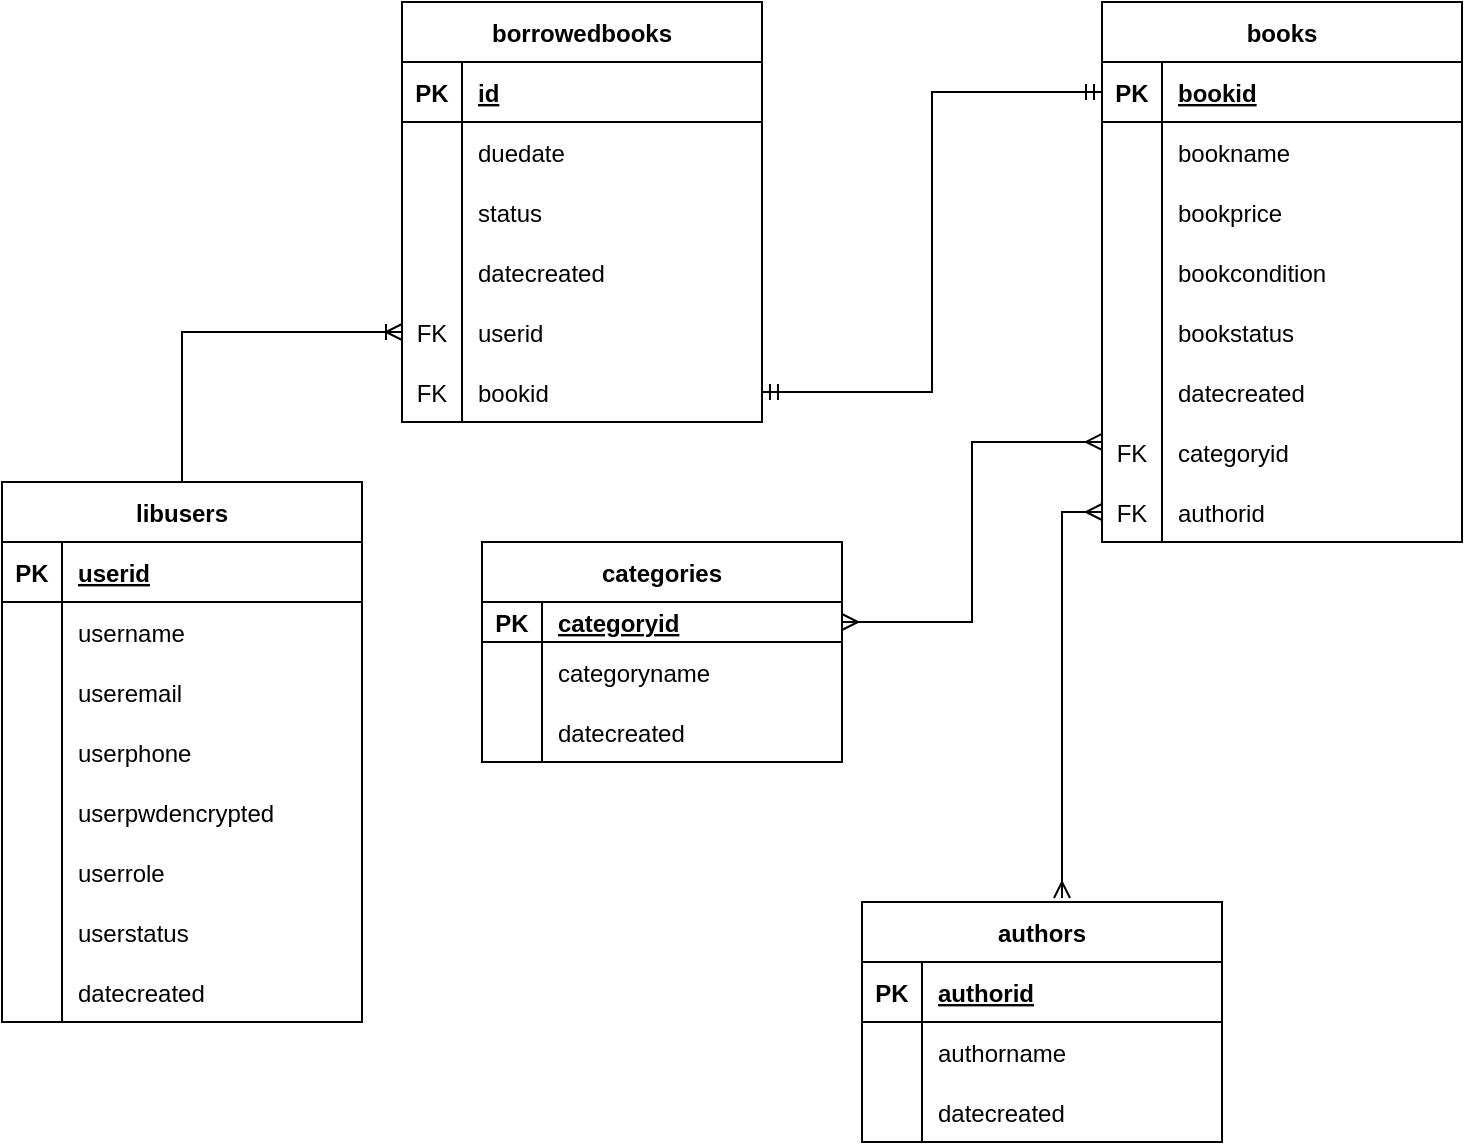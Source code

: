 <mxfile version="16.6.4" type="device"><diagram id="s6y3Pw7xBLYoYSXqy6cU" name="Page-1"><mxGraphModel dx="1038" dy="579" grid="1" gridSize="10" guides="1" tooltips="1" connect="1" arrows="1" fold="1" page="1" pageScale="1" pageWidth="850" pageHeight="1100" math="0" shadow="0"><root><mxCell id="0"/><mxCell id="1" parent="0"/><mxCell id="WYqAFMlfxp9IV0f0ydCs-27" value="authors" style="shape=table;startSize=30;container=1;collapsible=1;childLayout=tableLayout;fixedRows=1;rowLines=0;fontStyle=1;align=center;resizeLast=1;" vertex="1" parent="1"><mxGeometry x="500" y="490" width="180" height="120" as="geometry"/></mxCell><mxCell id="WYqAFMlfxp9IV0f0ydCs-28" value="" style="shape=tableRow;horizontal=0;startSize=0;swimlaneHead=0;swimlaneBody=0;fillColor=none;collapsible=0;dropTarget=0;points=[[0,0.5],[1,0.5]];portConstraint=eastwest;top=0;left=0;right=0;bottom=1;" vertex="1" parent="WYqAFMlfxp9IV0f0ydCs-27"><mxGeometry y="30" width="180" height="30" as="geometry"/></mxCell><mxCell id="WYqAFMlfxp9IV0f0ydCs-29" value="PK" style="shape=partialRectangle;connectable=0;fillColor=none;top=0;left=0;bottom=0;right=0;fontStyle=1;overflow=hidden;" vertex="1" parent="WYqAFMlfxp9IV0f0ydCs-28"><mxGeometry width="30" height="30" as="geometry"><mxRectangle width="30" height="30" as="alternateBounds"/></mxGeometry></mxCell><mxCell id="WYqAFMlfxp9IV0f0ydCs-30" value="authorid" style="shape=partialRectangle;connectable=0;fillColor=none;top=0;left=0;bottom=0;right=0;align=left;spacingLeft=6;fontStyle=5;overflow=hidden;" vertex="1" parent="WYqAFMlfxp9IV0f0ydCs-28"><mxGeometry x="30" width="150" height="30" as="geometry"><mxRectangle width="150" height="30" as="alternateBounds"/></mxGeometry></mxCell><mxCell id="WYqAFMlfxp9IV0f0ydCs-31" value="" style="shape=tableRow;horizontal=0;startSize=0;swimlaneHead=0;swimlaneBody=0;fillColor=none;collapsible=0;dropTarget=0;points=[[0,0.5],[1,0.5]];portConstraint=eastwest;top=0;left=0;right=0;bottom=0;" vertex="1" parent="WYqAFMlfxp9IV0f0ydCs-27"><mxGeometry y="60" width="180" height="30" as="geometry"/></mxCell><mxCell id="WYqAFMlfxp9IV0f0ydCs-32" value="" style="shape=partialRectangle;connectable=0;fillColor=none;top=0;left=0;bottom=0;right=0;editable=1;overflow=hidden;" vertex="1" parent="WYqAFMlfxp9IV0f0ydCs-31"><mxGeometry width="30" height="30" as="geometry"><mxRectangle width="30" height="30" as="alternateBounds"/></mxGeometry></mxCell><mxCell id="WYqAFMlfxp9IV0f0ydCs-33" value="authorname" style="shape=partialRectangle;connectable=0;fillColor=none;top=0;left=0;bottom=0;right=0;align=left;spacingLeft=6;overflow=hidden;" vertex="1" parent="WYqAFMlfxp9IV0f0ydCs-31"><mxGeometry x="30" width="150" height="30" as="geometry"><mxRectangle width="150" height="30" as="alternateBounds"/></mxGeometry></mxCell><mxCell id="WYqAFMlfxp9IV0f0ydCs-171" style="shape=tableRow;horizontal=0;startSize=0;swimlaneHead=0;swimlaneBody=0;fillColor=none;collapsible=0;dropTarget=0;points=[[0,0.5],[1,0.5]];portConstraint=eastwest;top=0;left=0;right=0;bottom=0;" vertex="1" parent="WYqAFMlfxp9IV0f0ydCs-27"><mxGeometry y="90" width="180" height="30" as="geometry"/></mxCell><mxCell id="WYqAFMlfxp9IV0f0ydCs-172" style="shape=partialRectangle;connectable=0;fillColor=none;top=0;left=0;bottom=0;right=0;editable=1;overflow=hidden;" vertex="1" parent="WYqAFMlfxp9IV0f0ydCs-171"><mxGeometry width="30" height="30" as="geometry"><mxRectangle width="30" height="30" as="alternateBounds"/></mxGeometry></mxCell><mxCell id="WYqAFMlfxp9IV0f0ydCs-173" value="datecreated" style="shape=partialRectangle;connectable=0;fillColor=none;top=0;left=0;bottom=0;right=0;align=left;spacingLeft=6;overflow=hidden;" vertex="1" parent="WYqAFMlfxp9IV0f0ydCs-171"><mxGeometry x="30" width="150" height="30" as="geometry"><mxRectangle width="150" height="30" as="alternateBounds"/></mxGeometry></mxCell><mxCell id="WYqAFMlfxp9IV0f0ydCs-56" value="books" style="shape=table;startSize=30;container=1;collapsible=1;childLayout=tableLayout;fixedRows=1;rowLines=0;fontStyle=1;align=center;resizeLast=1;fillColor=default;" vertex="1" parent="1"><mxGeometry x="620" y="40" width="180" height="270" as="geometry"/></mxCell><mxCell id="WYqAFMlfxp9IV0f0ydCs-57" value="" style="shape=tableRow;horizontal=0;startSize=0;swimlaneHead=0;swimlaneBody=0;fillColor=none;collapsible=0;dropTarget=0;points=[[0,0.5],[1,0.5]];portConstraint=eastwest;top=0;left=0;right=0;bottom=1;" vertex="1" parent="WYqAFMlfxp9IV0f0ydCs-56"><mxGeometry y="30" width="180" height="30" as="geometry"/></mxCell><mxCell id="WYqAFMlfxp9IV0f0ydCs-58" value="PK" style="shape=partialRectangle;connectable=0;fillColor=none;top=0;left=0;bottom=0;right=0;fontStyle=1;overflow=hidden;" vertex="1" parent="WYqAFMlfxp9IV0f0ydCs-57"><mxGeometry width="30" height="30" as="geometry"><mxRectangle width="30" height="30" as="alternateBounds"/></mxGeometry></mxCell><mxCell id="WYqAFMlfxp9IV0f0ydCs-59" value="bookid" style="shape=partialRectangle;connectable=0;fillColor=none;top=0;left=0;bottom=0;right=0;align=left;spacingLeft=6;fontStyle=5;overflow=hidden;" vertex="1" parent="WYqAFMlfxp9IV0f0ydCs-57"><mxGeometry x="30" width="150" height="30" as="geometry"><mxRectangle width="150" height="30" as="alternateBounds"/></mxGeometry></mxCell><mxCell id="WYqAFMlfxp9IV0f0ydCs-60" value="" style="shape=tableRow;horizontal=0;startSize=0;swimlaneHead=0;swimlaneBody=0;fillColor=none;collapsible=0;dropTarget=0;points=[[0,0.5],[1,0.5]];portConstraint=eastwest;top=0;left=0;right=0;bottom=0;" vertex="1" parent="WYqAFMlfxp9IV0f0ydCs-56"><mxGeometry y="60" width="180" height="30" as="geometry"/></mxCell><mxCell id="WYqAFMlfxp9IV0f0ydCs-61" value="" style="shape=partialRectangle;connectable=0;fillColor=none;top=0;left=0;bottom=0;right=0;editable=1;overflow=hidden;" vertex="1" parent="WYqAFMlfxp9IV0f0ydCs-60"><mxGeometry width="30" height="30" as="geometry"><mxRectangle width="30" height="30" as="alternateBounds"/></mxGeometry></mxCell><mxCell id="WYqAFMlfxp9IV0f0ydCs-62" value="bookname" style="shape=partialRectangle;connectable=0;fillColor=none;top=0;left=0;bottom=0;right=0;align=left;spacingLeft=6;overflow=hidden;" vertex="1" parent="WYqAFMlfxp9IV0f0ydCs-60"><mxGeometry x="30" width="150" height="30" as="geometry"><mxRectangle width="150" height="30" as="alternateBounds"/></mxGeometry></mxCell><mxCell id="WYqAFMlfxp9IV0f0ydCs-63" value="" style="shape=tableRow;horizontal=0;startSize=0;swimlaneHead=0;swimlaneBody=0;fillColor=none;collapsible=0;dropTarget=0;points=[[0,0.5],[1,0.5]];portConstraint=eastwest;top=0;left=0;right=0;bottom=0;" vertex="1" parent="WYqAFMlfxp9IV0f0ydCs-56"><mxGeometry y="90" width="180" height="30" as="geometry"/></mxCell><mxCell id="WYqAFMlfxp9IV0f0ydCs-64" value="" style="shape=partialRectangle;connectable=0;fillColor=none;top=0;left=0;bottom=0;right=0;editable=1;overflow=hidden;" vertex="1" parent="WYqAFMlfxp9IV0f0ydCs-63"><mxGeometry width="30" height="30" as="geometry"><mxRectangle width="30" height="30" as="alternateBounds"/></mxGeometry></mxCell><mxCell id="WYqAFMlfxp9IV0f0ydCs-65" value="bookprice" style="shape=partialRectangle;connectable=0;fillColor=none;top=0;left=0;bottom=0;right=0;align=left;spacingLeft=6;overflow=hidden;" vertex="1" parent="WYqAFMlfxp9IV0f0ydCs-63"><mxGeometry x="30" width="150" height="30" as="geometry"><mxRectangle width="150" height="30" as="alternateBounds"/></mxGeometry></mxCell><mxCell id="WYqAFMlfxp9IV0f0ydCs-153" style="shape=tableRow;horizontal=0;startSize=0;swimlaneHead=0;swimlaneBody=0;fillColor=none;collapsible=0;dropTarget=0;points=[[0,0.5],[1,0.5]];portConstraint=eastwest;top=0;left=0;right=0;bottom=0;" vertex="1" parent="WYqAFMlfxp9IV0f0ydCs-56"><mxGeometry y="120" width="180" height="30" as="geometry"/></mxCell><mxCell id="WYqAFMlfxp9IV0f0ydCs-154" style="shape=partialRectangle;connectable=0;fillColor=none;top=0;left=0;bottom=0;right=0;fontStyle=0;overflow=hidden;" vertex="1" parent="WYqAFMlfxp9IV0f0ydCs-153"><mxGeometry width="30" height="30" as="geometry"><mxRectangle width="30" height="30" as="alternateBounds"/></mxGeometry></mxCell><mxCell id="WYqAFMlfxp9IV0f0ydCs-155" value="bookcondition" style="shape=partialRectangle;connectable=0;fillColor=none;top=0;left=0;bottom=0;right=0;align=left;spacingLeft=6;fontStyle=0;overflow=hidden;" vertex="1" parent="WYqAFMlfxp9IV0f0ydCs-153"><mxGeometry x="30" width="150" height="30" as="geometry"><mxRectangle width="150" height="30" as="alternateBounds"/></mxGeometry></mxCell><mxCell id="WYqAFMlfxp9IV0f0ydCs-156" style="shape=tableRow;horizontal=0;startSize=0;swimlaneHead=0;swimlaneBody=0;fillColor=none;collapsible=0;dropTarget=0;points=[[0,0.5],[1,0.5]];portConstraint=eastwest;top=0;left=0;right=0;bottom=0;" vertex="1" parent="WYqAFMlfxp9IV0f0ydCs-56"><mxGeometry y="150" width="180" height="30" as="geometry"/></mxCell><mxCell id="WYqAFMlfxp9IV0f0ydCs-157" style="shape=partialRectangle;connectable=0;fillColor=none;top=0;left=0;bottom=0;right=0;fontStyle=0;overflow=hidden;" vertex="1" parent="WYqAFMlfxp9IV0f0ydCs-156"><mxGeometry width="30" height="30" as="geometry"><mxRectangle width="30" height="30" as="alternateBounds"/></mxGeometry></mxCell><mxCell id="WYqAFMlfxp9IV0f0ydCs-158" value="bookstatus" style="shape=partialRectangle;connectable=0;fillColor=none;top=0;left=0;bottom=0;right=0;align=left;spacingLeft=6;fontStyle=0;overflow=hidden;" vertex="1" parent="WYqAFMlfxp9IV0f0ydCs-156"><mxGeometry x="30" width="150" height="30" as="geometry"><mxRectangle width="150" height="30" as="alternateBounds"/></mxGeometry></mxCell><mxCell id="WYqAFMlfxp9IV0f0ydCs-165" style="shape=tableRow;horizontal=0;startSize=0;swimlaneHead=0;swimlaneBody=0;fillColor=none;collapsible=0;dropTarget=0;points=[[0,0.5],[1,0.5]];portConstraint=eastwest;top=0;left=0;right=0;bottom=0;" vertex="1" parent="WYqAFMlfxp9IV0f0ydCs-56"><mxGeometry y="180" width="180" height="30" as="geometry"/></mxCell><mxCell id="WYqAFMlfxp9IV0f0ydCs-166" style="shape=partialRectangle;connectable=0;fillColor=none;top=0;left=0;bottom=0;right=0;fontStyle=0;overflow=hidden;" vertex="1" parent="WYqAFMlfxp9IV0f0ydCs-165"><mxGeometry width="30" height="30" as="geometry"><mxRectangle width="30" height="30" as="alternateBounds"/></mxGeometry></mxCell><mxCell id="WYqAFMlfxp9IV0f0ydCs-167" value="datecreated" style="shape=partialRectangle;connectable=0;fillColor=none;top=0;left=0;bottom=0;right=0;align=left;spacingLeft=6;fontStyle=0;overflow=hidden;" vertex="1" parent="WYqAFMlfxp9IV0f0ydCs-165"><mxGeometry x="30" width="150" height="30" as="geometry"><mxRectangle width="150" height="30" as="alternateBounds"/></mxGeometry></mxCell><mxCell id="WYqAFMlfxp9IV0f0ydCs-75" value="" style="shape=tableRow;horizontal=0;startSize=0;swimlaneHead=0;swimlaneBody=0;fillColor=none;collapsible=0;dropTarget=0;points=[[0,0.5],[1,0.5]];portConstraint=eastwest;top=0;left=0;right=0;bottom=0;" vertex="1" parent="WYqAFMlfxp9IV0f0ydCs-56"><mxGeometry y="210" width="180" height="30" as="geometry"/></mxCell><mxCell id="WYqAFMlfxp9IV0f0ydCs-76" value="FK" style="shape=partialRectangle;connectable=0;fillColor=none;top=0;left=0;bottom=0;right=0;fontStyle=0;overflow=hidden;" vertex="1" parent="WYqAFMlfxp9IV0f0ydCs-75"><mxGeometry width="30" height="30" as="geometry"><mxRectangle width="30" height="30" as="alternateBounds"/></mxGeometry></mxCell><mxCell id="WYqAFMlfxp9IV0f0ydCs-77" value="categoryid" style="shape=partialRectangle;connectable=0;fillColor=none;top=0;left=0;bottom=0;right=0;align=left;spacingLeft=6;fontStyle=0;overflow=hidden;" vertex="1" parent="WYqAFMlfxp9IV0f0ydCs-75"><mxGeometry x="30" width="150" height="30" as="geometry"><mxRectangle width="150" height="30" as="alternateBounds"/></mxGeometry></mxCell><mxCell id="WYqAFMlfxp9IV0f0ydCs-71" value="" style="shape=tableRow;horizontal=0;startSize=0;swimlaneHead=0;swimlaneBody=0;fillColor=none;collapsible=0;dropTarget=0;points=[[0,0.5],[1,0.5]];portConstraint=eastwest;top=0;left=0;right=0;bottom=0;" vertex="1" parent="WYqAFMlfxp9IV0f0ydCs-56"><mxGeometry y="240" width="180" height="30" as="geometry"/></mxCell><mxCell id="WYqAFMlfxp9IV0f0ydCs-72" value="FK" style="shape=partialRectangle;connectable=0;fillColor=none;top=0;left=0;bottom=0;right=0;fontStyle=0;overflow=hidden;" vertex="1" parent="WYqAFMlfxp9IV0f0ydCs-71"><mxGeometry width="30" height="30" as="geometry"><mxRectangle width="30" height="30" as="alternateBounds"/></mxGeometry></mxCell><mxCell id="WYqAFMlfxp9IV0f0ydCs-73" value="authorid" style="shape=partialRectangle;connectable=0;fillColor=none;top=0;left=0;bottom=0;right=0;align=left;spacingLeft=6;fontStyle=0;overflow=hidden;" vertex="1" parent="WYqAFMlfxp9IV0f0ydCs-71"><mxGeometry x="30" width="150" height="30" as="geometry"><mxRectangle width="150" height="30" as="alternateBounds"/></mxGeometry></mxCell><mxCell id="WYqAFMlfxp9IV0f0ydCs-78" value="borrowedbooks" style="shape=table;startSize=30;container=1;collapsible=1;childLayout=tableLayout;fixedRows=1;rowLines=0;fontStyle=1;align=center;resizeLast=1;fillColor=default;" vertex="1" parent="1"><mxGeometry x="270" y="40" width="180" height="210" as="geometry"/></mxCell><mxCell id="WYqAFMlfxp9IV0f0ydCs-79" value="" style="shape=tableRow;horizontal=0;startSize=0;swimlaneHead=0;swimlaneBody=0;fillColor=none;collapsible=0;dropTarget=0;points=[[0,0.5],[1,0.5]];portConstraint=eastwest;top=0;left=0;right=0;bottom=1;" vertex="1" parent="WYqAFMlfxp9IV0f0ydCs-78"><mxGeometry y="30" width="180" height="30" as="geometry"/></mxCell><mxCell id="WYqAFMlfxp9IV0f0ydCs-80" value="PK" style="shape=partialRectangle;connectable=0;fillColor=none;top=0;left=0;bottom=0;right=0;fontStyle=1;overflow=hidden;" vertex="1" parent="WYqAFMlfxp9IV0f0ydCs-79"><mxGeometry width="30" height="30" as="geometry"><mxRectangle width="30" height="30" as="alternateBounds"/></mxGeometry></mxCell><mxCell id="WYqAFMlfxp9IV0f0ydCs-81" value="id" style="shape=partialRectangle;connectable=0;fillColor=none;top=0;left=0;bottom=0;right=0;align=left;spacingLeft=6;fontStyle=5;overflow=hidden;" vertex="1" parent="WYqAFMlfxp9IV0f0ydCs-79"><mxGeometry x="30" width="150" height="30" as="geometry"><mxRectangle width="150" height="30" as="alternateBounds"/></mxGeometry></mxCell><mxCell id="WYqAFMlfxp9IV0f0ydCs-100" value="" style="shape=tableRow;horizontal=0;startSize=0;swimlaneHead=0;swimlaneBody=0;fillColor=none;collapsible=0;dropTarget=0;points=[[0,0.5],[1,0.5]];portConstraint=eastwest;top=0;left=0;right=0;bottom=0;" vertex="1" parent="WYqAFMlfxp9IV0f0ydCs-78"><mxGeometry y="60" width="180" height="30" as="geometry"/></mxCell><mxCell id="WYqAFMlfxp9IV0f0ydCs-101" value="" style="shape=partialRectangle;connectable=0;fillColor=none;top=0;left=0;bottom=0;right=0;editable=1;overflow=hidden;" vertex="1" parent="WYqAFMlfxp9IV0f0ydCs-100"><mxGeometry width="30" height="30" as="geometry"><mxRectangle width="30" height="30" as="alternateBounds"/></mxGeometry></mxCell><mxCell id="WYqAFMlfxp9IV0f0ydCs-102" value="duedate" style="shape=partialRectangle;connectable=0;fillColor=none;top=0;left=0;bottom=0;right=0;align=left;spacingLeft=6;overflow=hidden;" vertex="1" parent="WYqAFMlfxp9IV0f0ydCs-100"><mxGeometry x="30" width="150" height="30" as="geometry"><mxRectangle width="150" height="30" as="alternateBounds"/></mxGeometry></mxCell><mxCell id="WYqAFMlfxp9IV0f0ydCs-159" style="shape=tableRow;horizontal=0;startSize=0;swimlaneHead=0;swimlaneBody=0;fillColor=none;collapsible=0;dropTarget=0;points=[[0,0.5],[1,0.5]];portConstraint=eastwest;top=0;left=0;right=0;bottom=0;" vertex="1" parent="WYqAFMlfxp9IV0f0ydCs-78"><mxGeometry y="90" width="180" height="30" as="geometry"/></mxCell><mxCell id="WYqAFMlfxp9IV0f0ydCs-160" style="shape=partialRectangle;connectable=0;fillColor=none;top=0;left=0;bottom=0;right=0;fontStyle=0;overflow=hidden;" vertex="1" parent="WYqAFMlfxp9IV0f0ydCs-159"><mxGeometry width="30" height="30" as="geometry"><mxRectangle width="30" height="30" as="alternateBounds"/></mxGeometry></mxCell><mxCell id="WYqAFMlfxp9IV0f0ydCs-161" value="status" style="shape=partialRectangle;connectable=0;fillColor=none;top=0;left=0;bottom=0;right=0;align=left;spacingLeft=6;fontStyle=0;overflow=hidden;" vertex="1" parent="WYqAFMlfxp9IV0f0ydCs-159"><mxGeometry x="30" width="150" height="30" as="geometry"><mxRectangle width="150" height="30" as="alternateBounds"/></mxGeometry></mxCell><mxCell id="WYqAFMlfxp9IV0f0ydCs-162" style="shape=tableRow;horizontal=0;startSize=0;swimlaneHead=0;swimlaneBody=0;fillColor=none;collapsible=0;dropTarget=0;points=[[0,0.5],[1,0.5]];portConstraint=eastwest;top=0;left=0;right=0;bottom=0;" vertex="1" parent="WYqAFMlfxp9IV0f0ydCs-78"><mxGeometry y="120" width="180" height="30" as="geometry"/></mxCell><mxCell id="WYqAFMlfxp9IV0f0ydCs-163" style="shape=partialRectangle;connectable=0;fillColor=none;top=0;left=0;bottom=0;right=0;fontStyle=0;overflow=hidden;" vertex="1" parent="WYqAFMlfxp9IV0f0ydCs-162"><mxGeometry width="30" height="30" as="geometry"><mxRectangle width="30" height="30" as="alternateBounds"/></mxGeometry></mxCell><mxCell id="WYqAFMlfxp9IV0f0ydCs-164" value="datecreated" style="shape=partialRectangle;connectable=0;fillColor=none;top=0;left=0;bottom=0;right=0;align=left;spacingLeft=6;fontStyle=0;overflow=hidden;" vertex="1" parent="WYqAFMlfxp9IV0f0ydCs-162"><mxGeometry x="30" width="150" height="30" as="geometry"><mxRectangle width="150" height="30" as="alternateBounds"/></mxGeometry></mxCell><mxCell id="WYqAFMlfxp9IV0f0ydCs-96" value="" style="shape=tableRow;horizontal=0;startSize=0;swimlaneHead=0;swimlaneBody=0;fillColor=none;collapsible=0;dropTarget=0;points=[[0,0.5],[1,0.5]];portConstraint=eastwest;top=0;left=0;right=0;bottom=0;" vertex="1" parent="WYqAFMlfxp9IV0f0ydCs-78"><mxGeometry y="150" width="180" height="30" as="geometry"/></mxCell><mxCell id="WYqAFMlfxp9IV0f0ydCs-97" value="FK" style="shape=partialRectangle;connectable=0;fillColor=none;top=0;left=0;bottom=0;right=0;fontStyle=0;overflow=hidden;" vertex="1" parent="WYqAFMlfxp9IV0f0ydCs-96"><mxGeometry width="30" height="30" as="geometry"><mxRectangle width="30" height="30" as="alternateBounds"/></mxGeometry></mxCell><mxCell id="WYqAFMlfxp9IV0f0ydCs-98" value="userid" style="shape=partialRectangle;connectable=0;fillColor=none;top=0;left=0;bottom=0;right=0;align=left;spacingLeft=6;fontStyle=0;overflow=hidden;" vertex="1" parent="WYqAFMlfxp9IV0f0ydCs-96"><mxGeometry x="30" width="150" height="30" as="geometry"><mxRectangle width="150" height="30" as="alternateBounds"/></mxGeometry></mxCell><mxCell id="WYqAFMlfxp9IV0f0ydCs-92" value="" style="shape=tableRow;horizontal=0;startSize=0;swimlaneHead=0;swimlaneBody=0;fillColor=none;collapsible=0;dropTarget=0;points=[[0,0.5],[1,0.5]];portConstraint=eastwest;top=0;left=0;right=0;bottom=0;" vertex="1" parent="WYqAFMlfxp9IV0f0ydCs-78"><mxGeometry y="180" width="180" height="30" as="geometry"/></mxCell><mxCell id="WYqAFMlfxp9IV0f0ydCs-93" value="FK" style="shape=partialRectangle;connectable=0;fillColor=none;top=0;left=0;bottom=0;right=0;fontStyle=0;overflow=hidden;" vertex="1" parent="WYqAFMlfxp9IV0f0ydCs-92"><mxGeometry width="30" height="30" as="geometry"><mxRectangle width="30" height="30" as="alternateBounds"/></mxGeometry></mxCell><mxCell id="WYqAFMlfxp9IV0f0ydCs-94" value="bookid" style="shape=partialRectangle;connectable=0;fillColor=none;top=0;left=0;bottom=0;right=0;align=left;spacingLeft=6;fontStyle=0;overflow=hidden;" vertex="1" parent="WYqAFMlfxp9IV0f0ydCs-92"><mxGeometry x="30" width="150" height="30" as="geometry"><mxRectangle width="150" height="30" as="alternateBounds"/></mxGeometry></mxCell><mxCell id="WYqAFMlfxp9IV0f0ydCs-103" value="categories" style="shape=table;startSize=30;container=1;collapsible=1;childLayout=tableLayout;fixedRows=1;rowLines=0;fontStyle=1;align=center;resizeLast=1;fillColor=default;" vertex="1" parent="1"><mxGeometry x="310" y="310" width="180" height="110" as="geometry"/></mxCell><mxCell id="WYqAFMlfxp9IV0f0ydCs-104" value="" style="shape=tableRow;horizontal=0;startSize=0;swimlaneHead=0;swimlaneBody=0;fillColor=none;collapsible=0;dropTarget=0;points=[[0,0.5],[1,0.5]];portConstraint=eastwest;top=0;left=0;right=0;bottom=1;" vertex="1" parent="WYqAFMlfxp9IV0f0ydCs-103"><mxGeometry y="30" width="180" height="20" as="geometry"/></mxCell><mxCell id="WYqAFMlfxp9IV0f0ydCs-105" value="PK" style="shape=partialRectangle;connectable=0;fillColor=none;top=0;left=0;bottom=0;right=0;fontStyle=1;overflow=hidden;" vertex="1" parent="WYqAFMlfxp9IV0f0ydCs-104"><mxGeometry width="30" height="20" as="geometry"><mxRectangle width="30" height="20" as="alternateBounds"/></mxGeometry></mxCell><mxCell id="WYqAFMlfxp9IV0f0ydCs-106" value="categoryid" style="shape=partialRectangle;connectable=0;fillColor=none;top=0;left=0;bottom=0;right=0;align=left;spacingLeft=6;fontStyle=5;overflow=hidden;" vertex="1" parent="WYqAFMlfxp9IV0f0ydCs-104"><mxGeometry x="30" width="150" height="20" as="geometry"><mxRectangle width="150" height="20" as="alternateBounds"/></mxGeometry></mxCell><mxCell id="WYqAFMlfxp9IV0f0ydCs-107" value="" style="shape=tableRow;horizontal=0;startSize=0;swimlaneHead=0;swimlaneBody=0;fillColor=none;collapsible=0;dropTarget=0;points=[[0,0.5],[1,0.5]];portConstraint=eastwest;top=0;left=0;right=0;bottom=0;" vertex="1" parent="WYqAFMlfxp9IV0f0ydCs-103"><mxGeometry y="50" width="180" height="30" as="geometry"/></mxCell><mxCell id="WYqAFMlfxp9IV0f0ydCs-108" value="" style="shape=partialRectangle;connectable=0;fillColor=none;top=0;left=0;bottom=0;right=0;editable=1;overflow=hidden;" vertex="1" parent="WYqAFMlfxp9IV0f0ydCs-107"><mxGeometry width="30" height="30" as="geometry"><mxRectangle width="30" height="30" as="alternateBounds"/></mxGeometry></mxCell><mxCell id="WYqAFMlfxp9IV0f0ydCs-109" value="categoryname" style="shape=partialRectangle;connectable=0;fillColor=none;top=0;left=0;bottom=0;right=0;align=left;spacingLeft=6;overflow=hidden;" vertex="1" parent="WYqAFMlfxp9IV0f0ydCs-107"><mxGeometry x="30" width="150" height="30" as="geometry"><mxRectangle width="150" height="30" as="alternateBounds"/></mxGeometry></mxCell><mxCell id="WYqAFMlfxp9IV0f0ydCs-168" style="shape=tableRow;horizontal=0;startSize=0;swimlaneHead=0;swimlaneBody=0;fillColor=none;collapsible=0;dropTarget=0;points=[[0,0.5],[1,0.5]];portConstraint=eastwest;top=0;left=0;right=0;bottom=0;" vertex="1" parent="WYqAFMlfxp9IV0f0ydCs-103"><mxGeometry y="80" width="180" height="30" as="geometry"/></mxCell><mxCell id="WYqAFMlfxp9IV0f0ydCs-169" style="shape=partialRectangle;connectable=0;fillColor=none;top=0;left=0;bottom=0;right=0;editable=1;overflow=hidden;" vertex="1" parent="WYqAFMlfxp9IV0f0ydCs-168"><mxGeometry width="30" height="30" as="geometry"><mxRectangle width="30" height="30" as="alternateBounds"/></mxGeometry></mxCell><mxCell id="WYqAFMlfxp9IV0f0ydCs-170" value="datecreated" style="shape=partialRectangle;connectable=0;fillColor=none;top=0;left=0;bottom=0;right=0;align=left;spacingLeft=6;overflow=hidden;" vertex="1" parent="WYqAFMlfxp9IV0f0ydCs-168"><mxGeometry x="30" width="150" height="30" as="geometry"><mxRectangle width="150" height="30" as="alternateBounds"/></mxGeometry></mxCell><mxCell id="WYqAFMlfxp9IV0f0ydCs-116" value="libusers" style="shape=table;startSize=30;container=1;collapsible=1;childLayout=tableLayout;fixedRows=1;rowLines=0;fontStyle=1;align=center;resizeLast=1;fillColor=default;" vertex="1" parent="1"><mxGeometry x="70" y="280" width="180" height="270" as="geometry"/></mxCell><mxCell id="WYqAFMlfxp9IV0f0ydCs-117" value="" style="shape=tableRow;horizontal=0;startSize=0;swimlaneHead=0;swimlaneBody=0;fillColor=none;collapsible=0;dropTarget=0;points=[[0,0.5],[1,0.5]];portConstraint=eastwest;top=0;left=0;right=0;bottom=1;" vertex="1" parent="WYqAFMlfxp9IV0f0ydCs-116"><mxGeometry y="30" width="180" height="30" as="geometry"/></mxCell><mxCell id="WYqAFMlfxp9IV0f0ydCs-118" value="PK" style="shape=partialRectangle;connectable=0;fillColor=none;top=0;left=0;bottom=0;right=0;fontStyle=1;overflow=hidden;" vertex="1" parent="WYqAFMlfxp9IV0f0ydCs-117"><mxGeometry width="30" height="30" as="geometry"><mxRectangle width="30" height="30" as="alternateBounds"/></mxGeometry></mxCell><mxCell id="WYqAFMlfxp9IV0f0ydCs-119" value="userid" style="shape=partialRectangle;connectable=0;fillColor=none;top=0;left=0;bottom=0;right=0;align=left;spacingLeft=6;fontStyle=5;overflow=hidden;" vertex="1" parent="WYqAFMlfxp9IV0f0ydCs-117"><mxGeometry x="30" width="150" height="30" as="geometry"><mxRectangle width="150" height="30" as="alternateBounds"/></mxGeometry></mxCell><mxCell id="WYqAFMlfxp9IV0f0ydCs-120" value="" style="shape=tableRow;horizontal=0;startSize=0;swimlaneHead=0;swimlaneBody=0;fillColor=none;collapsible=0;dropTarget=0;points=[[0,0.5],[1,0.5]];portConstraint=eastwest;top=0;left=0;right=0;bottom=0;" vertex="1" parent="WYqAFMlfxp9IV0f0ydCs-116"><mxGeometry y="60" width="180" height="30" as="geometry"/></mxCell><mxCell id="WYqAFMlfxp9IV0f0ydCs-121" value="" style="shape=partialRectangle;connectable=0;fillColor=none;top=0;left=0;bottom=0;right=0;editable=1;overflow=hidden;" vertex="1" parent="WYqAFMlfxp9IV0f0ydCs-120"><mxGeometry width="30" height="30" as="geometry"><mxRectangle width="30" height="30" as="alternateBounds"/></mxGeometry></mxCell><mxCell id="WYqAFMlfxp9IV0f0ydCs-122" value="username" style="shape=partialRectangle;connectable=0;fillColor=none;top=0;left=0;bottom=0;right=0;align=left;spacingLeft=6;overflow=hidden;" vertex="1" parent="WYqAFMlfxp9IV0f0ydCs-120"><mxGeometry x="30" width="150" height="30" as="geometry"><mxRectangle width="150" height="30" as="alternateBounds"/></mxGeometry></mxCell><mxCell id="WYqAFMlfxp9IV0f0ydCs-123" value="" style="shape=tableRow;horizontal=0;startSize=0;swimlaneHead=0;swimlaneBody=0;fillColor=none;collapsible=0;dropTarget=0;points=[[0,0.5],[1,0.5]];portConstraint=eastwest;top=0;left=0;right=0;bottom=0;" vertex="1" parent="WYqAFMlfxp9IV0f0ydCs-116"><mxGeometry y="90" width="180" height="30" as="geometry"/></mxCell><mxCell id="WYqAFMlfxp9IV0f0ydCs-124" value="" style="shape=partialRectangle;connectable=0;fillColor=none;top=0;left=0;bottom=0;right=0;editable=1;overflow=hidden;" vertex="1" parent="WYqAFMlfxp9IV0f0ydCs-123"><mxGeometry width="30" height="30" as="geometry"><mxRectangle width="30" height="30" as="alternateBounds"/></mxGeometry></mxCell><mxCell id="WYqAFMlfxp9IV0f0ydCs-125" value="useremail" style="shape=partialRectangle;connectable=0;fillColor=none;top=0;left=0;bottom=0;right=0;align=left;spacingLeft=6;overflow=hidden;" vertex="1" parent="WYqAFMlfxp9IV0f0ydCs-123"><mxGeometry x="30" width="150" height="30" as="geometry"><mxRectangle width="150" height="30" as="alternateBounds"/></mxGeometry></mxCell><mxCell id="WYqAFMlfxp9IV0f0ydCs-126" value="" style="shape=tableRow;horizontal=0;startSize=0;swimlaneHead=0;swimlaneBody=0;fillColor=none;collapsible=0;dropTarget=0;points=[[0,0.5],[1,0.5]];portConstraint=eastwest;top=0;left=0;right=0;bottom=0;" vertex="1" parent="WYqAFMlfxp9IV0f0ydCs-116"><mxGeometry y="120" width="180" height="30" as="geometry"/></mxCell><mxCell id="WYqAFMlfxp9IV0f0ydCs-127" value="" style="shape=partialRectangle;connectable=0;fillColor=none;top=0;left=0;bottom=0;right=0;editable=1;overflow=hidden;" vertex="1" parent="WYqAFMlfxp9IV0f0ydCs-126"><mxGeometry width="30" height="30" as="geometry"><mxRectangle width="30" height="30" as="alternateBounds"/></mxGeometry></mxCell><mxCell id="WYqAFMlfxp9IV0f0ydCs-128" value="userphone" style="shape=partialRectangle;connectable=0;fillColor=none;top=0;left=0;bottom=0;right=0;align=left;spacingLeft=6;overflow=hidden;" vertex="1" parent="WYqAFMlfxp9IV0f0ydCs-126"><mxGeometry x="30" width="150" height="30" as="geometry"><mxRectangle width="150" height="30" as="alternateBounds"/></mxGeometry></mxCell><mxCell id="WYqAFMlfxp9IV0f0ydCs-130" value="" style="shape=tableRow;horizontal=0;startSize=0;swimlaneHead=0;swimlaneBody=0;fillColor=none;collapsible=0;dropTarget=0;points=[[0,0.5],[1,0.5]];portConstraint=eastwest;top=0;left=0;right=0;bottom=0;" vertex="1" parent="WYqAFMlfxp9IV0f0ydCs-116"><mxGeometry y="150" width="180" height="30" as="geometry"/></mxCell><mxCell id="WYqAFMlfxp9IV0f0ydCs-131" value="" style="shape=partialRectangle;connectable=0;fillColor=none;top=0;left=0;bottom=0;right=0;editable=1;overflow=hidden;" vertex="1" parent="WYqAFMlfxp9IV0f0ydCs-130"><mxGeometry width="30" height="30" as="geometry"><mxRectangle width="30" height="30" as="alternateBounds"/></mxGeometry></mxCell><mxCell id="WYqAFMlfxp9IV0f0ydCs-132" value="userpwdencrypted" style="shape=partialRectangle;connectable=0;fillColor=none;top=0;left=0;bottom=0;right=0;align=left;spacingLeft=6;overflow=hidden;" vertex="1" parent="WYqAFMlfxp9IV0f0ydCs-130"><mxGeometry x="30" width="150" height="30" as="geometry"><mxRectangle width="150" height="30" as="alternateBounds"/></mxGeometry></mxCell><mxCell id="WYqAFMlfxp9IV0f0ydCs-142" value="" style="shape=tableRow;horizontal=0;startSize=0;swimlaneHead=0;swimlaneBody=0;fillColor=none;collapsible=0;dropTarget=0;points=[[0,0.5],[1,0.5]];portConstraint=eastwest;top=0;left=0;right=0;bottom=0;" vertex="1" parent="WYqAFMlfxp9IV0f0ydCs-116"><mxGeometry y="180" width="180" height="30" as="geometry"/></mxCell><mxCell id="WYqAFMlfxp9IV0f0ydCs-143" value="" style="shape=partialRectangle;connectable=0;fillColor=none;top=0;left=0;bottom=0;right=0;editable=1;overflow=hidden;" vertex="1" parent="WYqAFMlfxp9IV0f0ydCs-142"><mxGeometry width="30" height="30" as="geometry"><mxRectangle width="30" height="30" as="alternateBounds"/></mxGeometry></mxCell><mxCell id="WYqAFMlfxp9IV0f0ydCs-144" value="userrole" style="shape=partialRectangle;connectable=0;fillColor=none;top=0;left=0;bottom=0;right=0;align=left;spacingLeft=6;overflow=hidden;" vertex="1" parent="WYqAFMlfxp9IV0f0ydCs-142"><mxGeometry x="30" width="150" height="30" as="geometry"><mxRectangle width="150" height="30" as="alternateBounds"/></mxGeometry></mxCell><mxCell id="WYqAFMlfxp9IV0f0ydCs-146" value="" style="shape=tableRow;horizontal=0;startSize=0;swimlaneHead=0;swimlaneBody=0;fillColor=none;collapsible=0;dropTarget=0;points=[[0,0.5],[1,0.5]];portConstraint=eastwest;top=0;left=0;right=0;bottom=0;" vertex="1" parent="WYqAFMlfxp9IV0f0ydCs-116"><mxGeometry y="210" width="180" height="30" as="geometry"/></mxCell><mxCell id="WYqAFMlfxp9IV0f0ydCs-147" value="" style="shape=partialRectangle;connectable=0;fillColor=none;top=0;left=0;bottom=0;right=0;editable=1;overflow=hidden;" vertex="1" parent="WYqAFMlfxp9IV0f0ydCs-146"><mxGeometry width="30" height="30" as="geometry"><mxRectangle width="30" height="30" as="alternateBounds"/></mxGeometry></mxCell><mxCell id="WYqAFMlfxp9IV0f0ydCs-148" value="userstatus" style="shape=partialRectangle;connectable=0;fillColor=none;top=0;left=0;bottom=0;right=0;align=left;spacingLeft=6;overflow=hidden;" vertex="1" parent="WYqAFMlfxp9IV0f0ydCs-146"><mxGeometry x="30" width="150" height="30" as="geometry"><mxRectangle width="150" height="30" as="alternateBounds"/></mxGeometry></mxCell><mxCell id="WYqAFMlfxp9IV0f0ydCs-150" value="" style="shape=tableRow;horizontal=0;startSize=0;swimlaneHead=0;swimlaneBody=0;fillColor=none;collapsible=0;dropTarget=0;points=[[0,0.5],[1,0.5]];portConstraint=eastwest;top=0;left=0;right=0;bottom=0;" vertex="1" parent="WYqAFMlfxp9IV0f0ydCs-116"><mxGeometry y="240" width="180" height="30" as="geometry"/></mxCell><mxCell id="WYqAFMlfxp9IV0f0ydCs-151" value="" style="shape=partialRectangle;connectable=0;fillColor=none;top=0;left=0;bottom=0;right=0;editable=1;overflow=hidden;" vertex="1" parent="WYqAFMlfxp9IV0f0ydCs-150"><mxGeometry width="30" height="30" as="geometry"><mxRectangle width="30" height="30" as="alternateBounds"/></mxGeometry></mxCell><mxCell id="WYqAFMlfxp9IV0f0ydCs-152" value="datecreated" style="shape=partialRectangle;connectable=0;fillColor=none;top=0;left=0;bottom=0;right=0;align=left;spacingLeft=6;overflow=hidden;" vertex="1" parent="WYqAFMlfxp9IV0f0ydCs-150"><mxGeometry x="30" width="150" height="30" as="geometry"><mxRectangle width="150" height="30" as="alternateBounds"/></mxGeometry></mxCell><mxCell id="WYqAFMlfxp9IV0f0ydCs-133" value="" style="edgeStyle=orthogonalEdgeStyle;fontSize=12;html=1;endArrow=ERoneToMany;rounded=0;entryX=0;entryY=0.5;entryDx=0;entryDy=0;exitX=0.5;exitY=0;exitDx=0;exitDy=0;" edge="1" parent="1" source="WYqAFMlfxp9IV0f0ydCs-116" target="WYqAFMlfxp9IV0f0ydCs-96"><mxGeometry width="100" height="100" relative="1" as="geometry"><mxPoint x="260" y="600" as="sourcePoint"/><mxPoint x="470" y="340" as="targetPoint"/></mxGeometry></mxCell><mxCell id="WYqAFMlfxp9IV0f0ydCs-138" value="" style="fontSize=12;html=1;endArrow=ERmany;startArrow=ERmany;rounded=0;edgeStyle=elbowEdgeStyle;entryX=0;entryY=0.5;entryDx=0;entryDy=0;" edge="1" parent="1" target="WYqAFMlfxp9IV0f0ydCs-71"><mxGeometry width="100" height="100" relative="1" as="geometry"><mxPoint x="600" y="488" as="sourcePoint"/><mxPoint x="620" y="320" as="targetPoint"/><Array as="points"><mxPoint x="600" y="340"/></Array></mxGeometry></mxCell><mxCell id="WYqAFMlfxp9IV0f0ydCs-139" value="" style="edgeStyle=orthogonalEdgeStyle;fontSize=12;html=1;endArrow=ERmany;startArrow=ERmany;rounded=0;exitX=1;exitY=0.5;exitDx=0;exitDy=0;entryX=0;entryY=0.333;entryDx=0;entryDy=0;entryPerimeter=0;" edge="1" parent="1" source="WYqAFMlfxp9IV0f0ydCs-104" target="WYqAFMlfxp9IV0f0ydCs-75"><mxGeometry width="100" height="100" relative="1" as="geometry"><mxPoint x="380" y="450" as="sourcePoint"/><mxPoint x="560" y="130" as="targetPoint"/></mxGeometry></mxCell><mxCell id="WYqAFMlfxp9IV0f0ydCs-140" value="" style="edgeStyle=orthogonalEdgeStyle;fontSize=12;html=1;endArrow=ERmandOne;startArrow=ERmandOne;rounded=0;entryX=0;entryY=0.5;entryDx=0;entryDy=0;exitX=1;exitY=0.5;exitDx=0;exitDy=0;" edge="1" parent="1" source="WYqAFMlfxp9IV0f0ydCs-92" target="WYqAFMlfxp9IV0f0ydCs-57"><mxGeometry width="100" height="100" relative="1" as="geometry"><mxPoint x="380" y="270" as="sourcePoint"/><mxPoint x="480" y="170" as="targetPoint"/></mxGeometry></mxCell></root></mxGraphModel></diagram></mxfile>